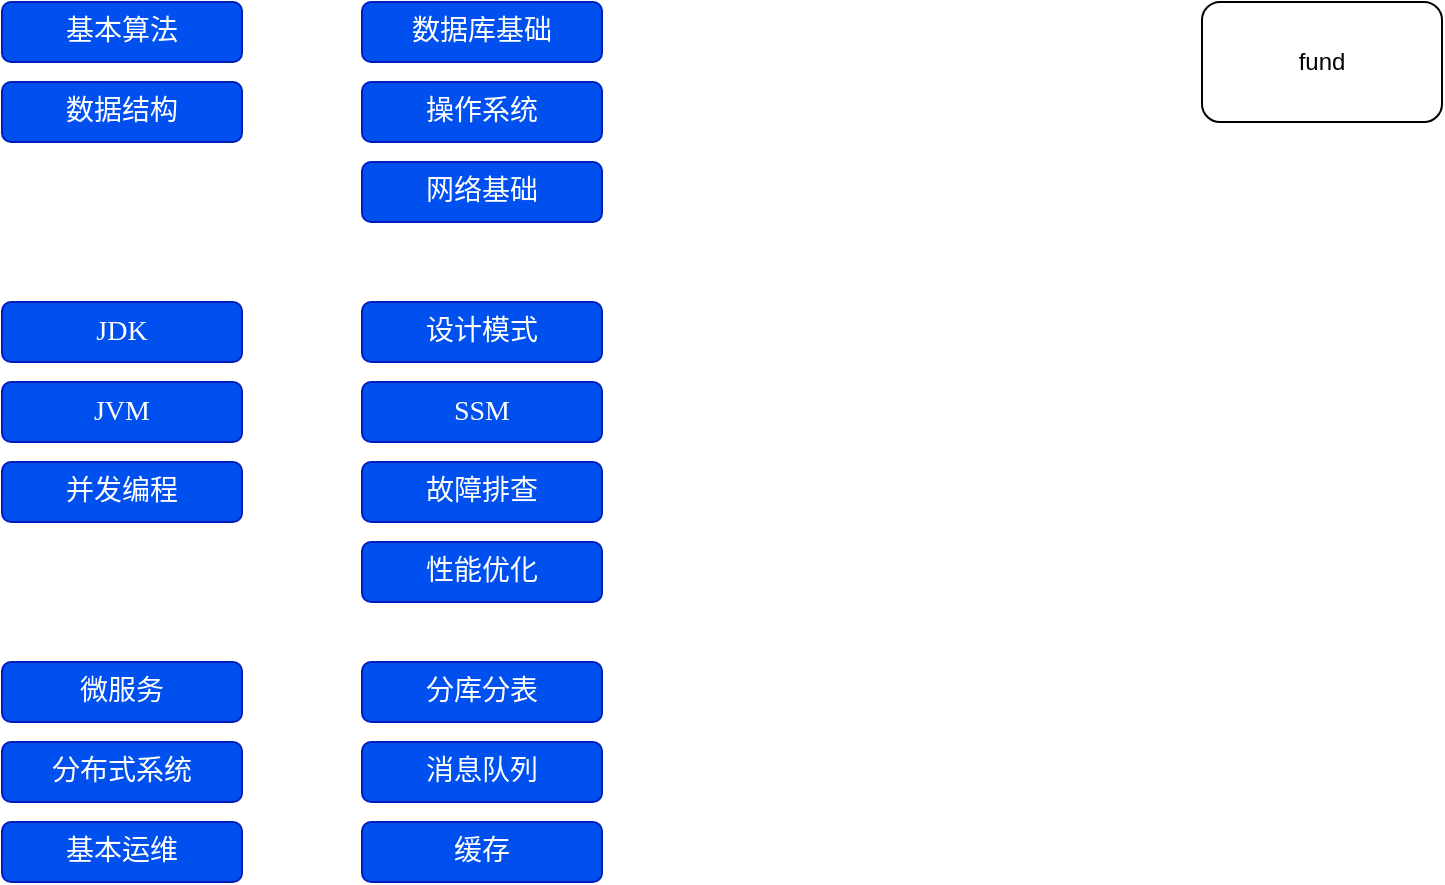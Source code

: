 <mxfile version="16.6.1" type="github">
  <diagram id="jMUCffKsJ7CRJ28KtjYn" name="Page-1">
    <mxGraphModel dx="1426" dy="794" grid="1" gridSize="10" guides="1" tooltips="1" connect="1" arrows="1" fold="1" page="1" pageScale="1" pageWidth="1654" pageHeight="2336" math="0" shadow="0">
      <root>
        <mxCell id="0" />
        <mxCell id="1" parent="0" />
        <mxCell id="o8Iqj-5iZBnQBGtUt5R7-1" value="&lt;font color=&quot;#ffffff&quot; style=&quot;font-size: 14px&quot; face=&quot;Verdana&quot;&gt;基本算法&lt;/font&gt;" style="rounded=1;whiteSpace=wrap;html=1;fillColor=#0050ef;fontColor=#ffffff;strokeColor=#001DBC;" parent="1" vertex="1">
          <mxGeometry x="210" y="80" width="120" height="30" as="geometry" />
        </mxCell>
        <mxCell id="o8Iqj-5iZBnQBGtUt5R7-2" value="&lt;font color=&quot;#ffffff&quot; style=&quot;font-size: 14px&quot; face=&quot;Verdana&quot;&gt;数据结构&lt;/font&gt;" style="rounded=1;whiteSpace=wrap;html=1;fillColor=#0050ef;fontColor=#ffffff;strokeColor=#001DBC;" parent="1" vertex="1">
          <mxGeometry x="210" y="120" width="120" height="30" as="geometry" />
        </mxCell>
        <mxCell id="o8Iqj-5iZBnQBGtUt5R7-3" value="&lt;font color=&quot;#ffffff&quot; style=&quot;font-size: 14px&quot; face=&quot;Verdana&quot;&gt;数据库基础&lt;/font&gt;" style="rounded=1;whiteSpace=wrap;html=1;fillColor=#0050ef;fontColor=#ffffff;strokeColor=#001DBC;" parent="1" vertex="1">
          <mxGeometry x="390" y="80" width="120" height="30" as="geometry" />
        </mxCell>
        <mxCell id="o8Iqj-5iZBnQBGtUt5R7-4" value="&lt;font color=&quot;#ffffff&quot; style=&quot;font-size: 14px&quot; face=&quot;Verdana&quot;&gt;操作系统&lt;/font&gt;" style="rounded=1;whiteSpace=wrap;html=1;fillColor=#0050ef;fontColor=#ffffff;strokeColor=#001DBC;" parent="1" vertex="1">
          <mxGeometry x="390" y="120" width="120" height="30" as="geometry" />
        </mxCell>
        <mxCell id="o8Iqj-5iZBnQBGtUt5R7-5" value="&lt;font color=&quot;#ffffff&quot; style=&quot;font-size: 14px&quot; face=&quot;Verdana&quot;&gt;网络基础&lt;/font&gt;" style="rounded=1;whiteSpace=wrap;html=1;fillColor=#0050ef;fontColor=#ffffff;strokeColor=#001DBC;" parent="1" vertex="1">
          <mxGeometry x="390" y="160" width="120" height="30" as="geometry" />
        </mxCell>
        <mxCell id="o8Iqj-5iZBnQBGtUt5R7-7" value="&lt;font color=&quot;#ffffff&quot; style=&quot;font-size: 14px&quot; face=&quot;Verdana&quot;&gt;JDK&lt;br&gt;&lt;/font&gt;" style="rounded=1;whiteSpace=wrap;html=1;fillColor=#0050ef;fontColor=#ffffff;strokeColor=#001DBC;" parent="1" vertex="1">
          <mxGeometry x="210" y="230" width="120" height="30" as="geometry" />
        </mxCell>
        <mxCell id="o8Iqj-5iZBnQBGtUt5R7-8" value="&lt;font color=&quot;#ffffff&quot; style=&quot;font-size: 14px&quot; face=&quot;Verdana&quot;&gt;设计模式&lt;br&gt;&lt;/font&gt;" style="rounded=1;whiteSpace=wrap;html=1;fillColor=#0050ef;fontColor=#ffffff;strokeColor=#001DBC;" parent="1" vertex="1">
          <mxGeometry x="390" y="230" width="120" height="30" as="geometry" />
        </mxCell>
        <mxCell id="o8Iqj-5iZBnQBGtUt5R7-9" value="&lt;font color=&quot;#ffffff&quot; style=&quot;font-size: 14px&quot; face=&quot;Verdana&quot;&gt;JVM&lt;br&gt;&lt;/font&gt;" style="rounded=1;whiteSpace=wrap;html=1;fillColor=#0050ef;fontColor=#ffffff;strokeColor=#001DBC;" parent="1" vertex="1">
          <mxGeometry x="210" y="270" width="120" height="30" as="geometry" />
        </mxCell>
        <mxCell id="o8Iqj-5iZBnQBGtUt5R7-10" value="&lt;font color=&quot;#ffffff&quot; style=&quot;font-size: 14px&quot; face=&quot;Verdana&quot;&gt;SSM&lt;br&gt;&lt;/font&gt;" style="rounded=1;whiteSpace=wrap;html=1;fillColor=#0050ef;fontColor=#ffffff;strokeColor=#001DBC;" parent="1" vertex="1">
          <mxGeometry x="390" y="270" width="120" height="30" as="geometry" />
        </mxCell>
        <mxCell id="o8Iqj-5iZBnQBGtUt5R7-11" value="&lt;font color=&quot;#ffffff&quot; style=&quot;font-size: 14px&quot; face=&quot;Verdana&quot;&gt;并发编程&lt;br&gt;&lt;/font&gt;" style="rounded=1;whiteSpace=wrap;html=1;fillColor=#0050ef;fontColor=#ffffff;strokeColor=#001DBC;" parent="1" vertex="1">
          <mxGeometry x="210" y="310" width="120" height="30" as="geometry" />
        </mxCell>
        <mxCell id="o8Iqj-5iZBnQBGtUt5R7-12" value="&lt;font color=&quot;#ffffff&quot; style=&quot;font-size: 14px&quot; face=&quot;Verdana&quot;&gt;故障排查&lt;br&gt;&lt;/font&gt;" style="rounded=1;whiteSpace=wrap;html=1;fillColor=#0050ef;fontColor=#ffffff;strokeColor=#001DBC;" parent="1" vertex="1">
          <mxGeometry x="390" y="310" width="120" height="30" as="geometry" />
        </mxCell>
        <mxCell id="o8Iqj-5iZBnQBGtUt5R7-13" value="&lt;font color=&quot;#ffffff&quot; style=&quot;font-size: 14px&quot; face=&quot;Verdana&quot;&gt;性能优化&lt;br&gt;&lt;/font&gt;" style="rounded=1;whiteSpace=wrap;html=1;fillColor=#0050ef;fontColor=#ffffff;strokeColor=#001DBC;" parent="1" vertex="1">
          <mxGeometry x="390" y="350" width="120" height="30" as="geometry" />
        </mxCell>
        <mxCell id="o8Iqj-5iZBnQBGtUt5R7-14" value="&lt;font color=&quot;#ffffff&quot; style=&quot;font-size: 14px&quot; face=&quot;Verdana&quot;&gt;微服务&lt;br&gt;&lt;/font&gt;" style="rounded=1;whiteSpace=wrap;html=1;fillColor=#0050ef;fontColor=#ffffff;strokeColor=#001DBC;" parent="1" vertex="1">
          <mxGeometry x="210" y="410" width="120" height="30" as="geometry" />
        </mxCell>
        <mxCell id="o8Iqj-5iZBnQBGtUt5R7-15" value="&lt;font color=&quot;#ffffff&quot; style=&quot;font-size: 14px&quot; face=&quot;Verdana&quot;&gt;分布式系统&lt;br&gt;&lt;/font&gt;" style="rounded=1;whiteSpace=wrap;html=1;fillColor=#0050ef;fontColor=#ffffff;strokeColor=#001DBC;" parent="1" vertex="1">
          <mxGeometry x="210" y="450" width="120" height="30" as="geometry" />
        </mxCell>
        <mxCell id="o8Iqj-5iZBnQBGtUt5R7-16" value="&lt;font color=&quot;#ffffff&quot; style=&quot;font-size: 14px&quot; face=&quot;Verdana&quot;&gt;分库分表&lt;br&gt;&lt;/font&gt;" style="rounded=1;whiteSpace=wrap;html=1;fillColor=#0050ef;fontColor=#ffffff;strokeColor=#001DBC;" parent="1" vertex="1">
          <mxGeometry x="390" y="410" width="120" height="30" as="geometry" />
        </mxCell>
        <mxCell id="o8Iqj-5iZBnQBGtUt5R7-17" value="&lt;font color=&quot;#ffffff&quot; style=&quot;font-size: 14px&quot; face=&quot;Verdana&quot;&gt;消息队列&lt;br&gt;&lt;/font&gt;" style="rounded=1;whiteSpace=wrap;html=1;fillColor=#0050ef;fontColor=#ffffff;strokeColor=#001DBC;" parent="1" vertex="1">
          <mxGeometry x="390" y="450" width="120" height="30" as="geometry" />
        </mxCell>
        <mxCell id="o8Iqj-5iZBnQBGtUt5R7-18" value="&lt;font color=&quot;#ffffff&quot; style=&quot;font-size: 14px&quot; face=&quot;Verdana&quot;&gt;缓存&lt;br&gt;&lt;/font&gt;" style="rounded=1;whiteSpace=wrap;html=1;fillColor=#0050ef;fontColor=#ffffff;strokeColor=#001DBC;" parent="1" vertex="1">
          <mxGeometry x="390" y="490" width="120" height="30" as="geometry" />
        </mxCell>
        <mxCell id="o8Iqj-5iZBnQBGtUt5R7-19" value="&lt;font color=&quot;#ffffff&quot; style=&quot;font-size: 14px&quot; face=&quot;Verdana&quot;&gt;基本运维&lt;br&gt;&lt;/font&gt;" style="rounded=1;whiteSpace=wrap;html=1;fillColor=#0050ef;fontColor=#ffffff;strokeColor=#001DBC;" parent="1" vertex="1">
          <mxGeometry x="210" y="490" width="120" height="30" as="geometry" />
        </mxCell>
        <mxCell id="hyaUpE3TU4fiWR8MZ9cF-1" value="fund" style="rounded=1;whiteSpace=wrap;html=1;" vertex="1" parent="1">
          <mxGeometry x="810" y="80" width="120" height="60" as="geometry" />
        </mxCell>
      </root>
    </mxGraphModel>
  </diagram>
</mxfile>
